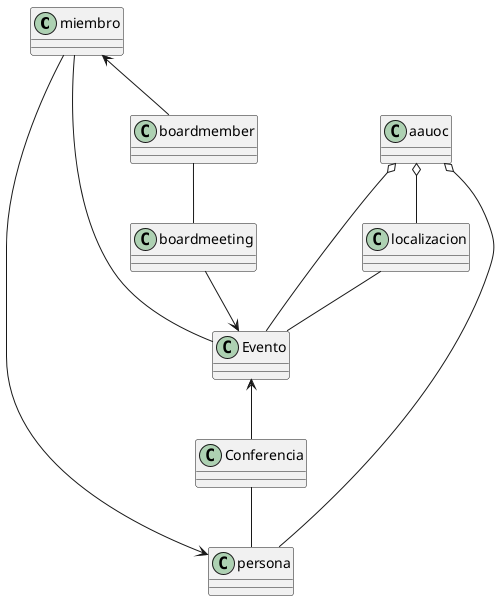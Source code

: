 @startuml
class miembro
miembro <-- boardmember
persona <-- miembro

class boardmember
boardmember -- boardmeeting
class Evento
Evento -- miembro
Evento <-- Conferencia
class Conferencia
Conferencia -- persona
class boardmeeting
boardmeeting --> Evento
class localizacion
localizacion -- Evento
class persona
class aauoc
aauoc o-- localizacion
aauoc o-- persona
aauoc o-- Evento
@enduml